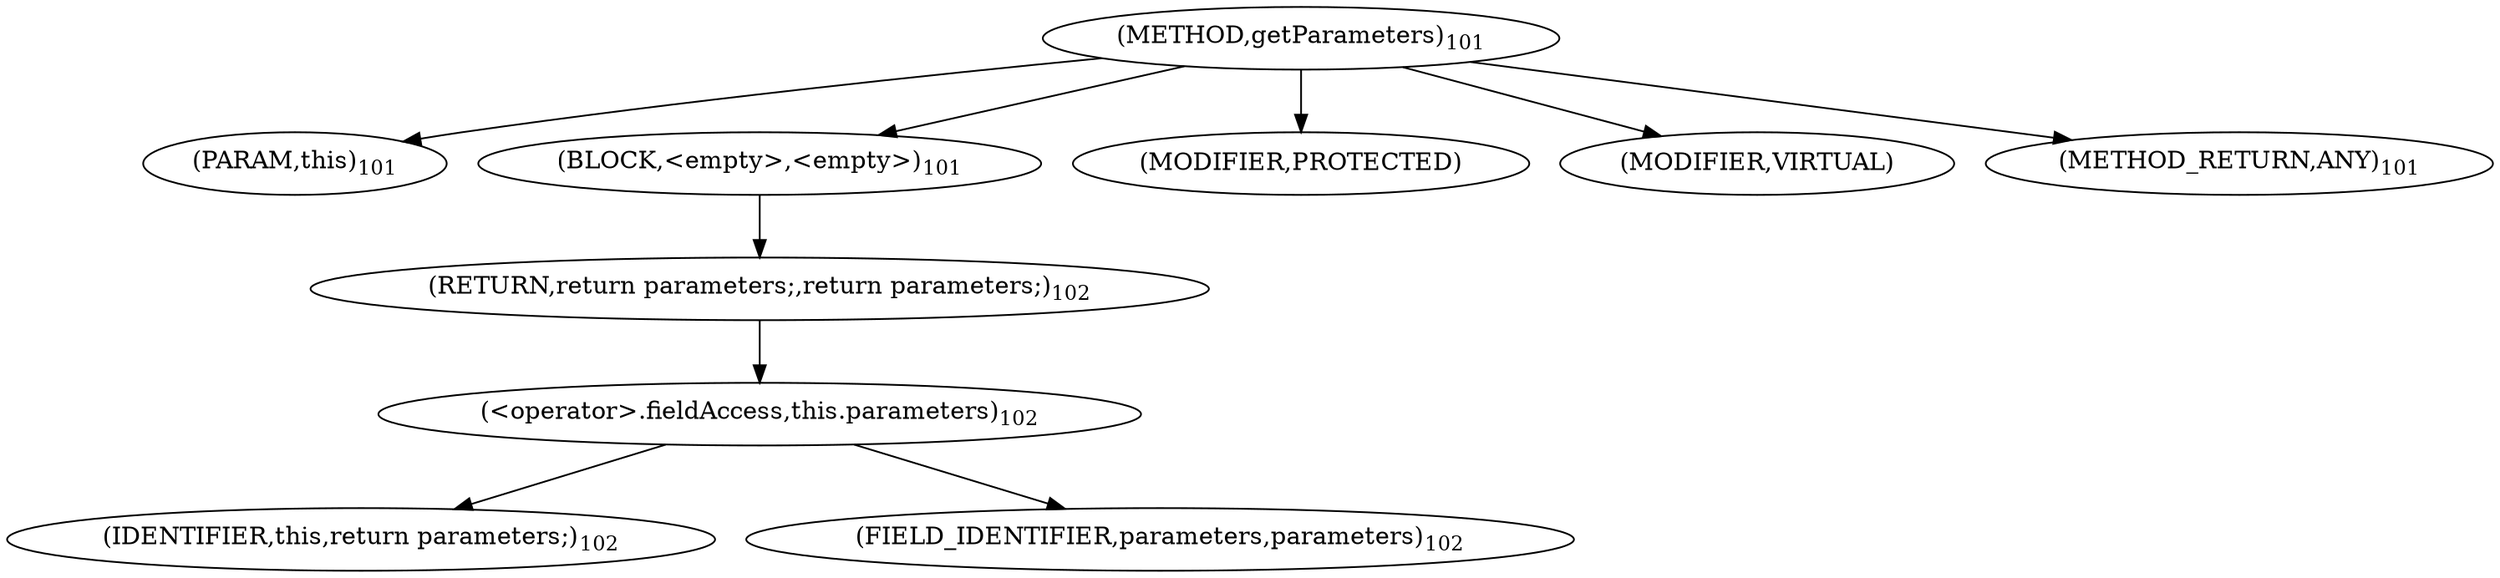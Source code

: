 digraph "getParameters" {  
"33" [label = <(METHOD,getParameters)<SUB>101</SUB>> ]
"34" [label = <(PARAM,this)<SUB>101</SUB>> ]
"35" [label = <(BLOCK,&lt;empty&gt;,&lt;empty&gt;)<SUB>101</SUB>> ]
"36" [label = <(RETURN,return parameters;,return parameters;)<SUB>102</SUB>> ]
"37" [label = <(&lt;operator&gt;.fieldAccess,this.parameters)<SUB>102</SUB>> ]
"38" [label = <(IDENTIFIER,this,return parameters;)<SUB>102</SUB>> ]
"39" [label = <(FIELD_IDENTIFIER,parameters,parameters)<SUB>102</SUB>> ]
"40" [label = <(MODIFIER,PROTECTED)> ]
"41" [label = <(MODIFIER,VIRTUAL)> ]
"42" [label = <(METHOD_RETURN,ANY)<SUB>101</SUB>> ]
  "33" -> "34" 
  "33" -> "35" 
  "33" -> "40" 
  "33" -> "41" 
  "33" -> "42" 
  "35" -> "36" 
  "36" -> "37" 
  "37" -> "38" 
  "37" -> "39" 
}
